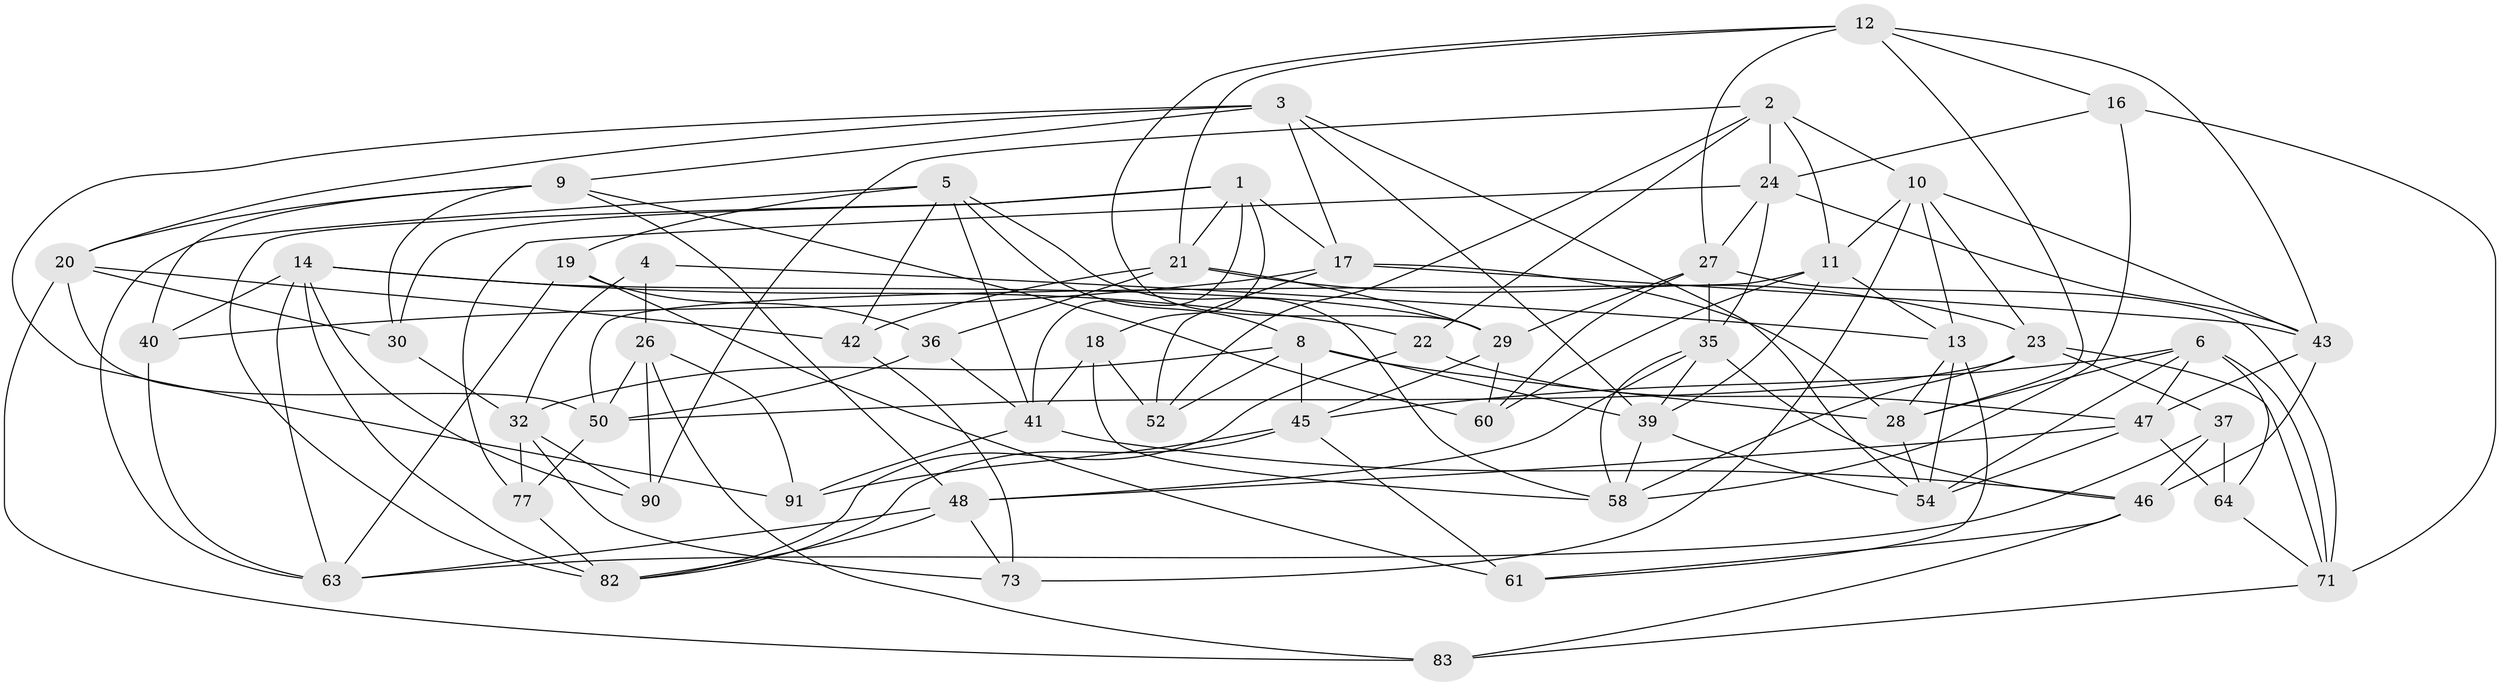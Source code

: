 // original degree distribution, {4: 1.0}
// Generated by graph-tools (version 1.1) at 2025/11/02/27/25 16:11:42]
// undirected, 55 vertices, 145 edges
graph export_dot {
graph [start="1"]
  node [color=gray90,style=filled];
  1 [super="+25"];
  2 [super="+75"];
  3 [super="+7"];
  4;
  5 [super="+34"];
  6 [super="+76"];
  8 [super="+56"];
  9 [super="+15"];
  10 [super="+57"];
  11 [super="+70"];
  12 [super="+59"];
  13 [super="+81"];
  14 [super="+88"];
  16;
  17 [super="+44"];
  18;
  19;
  20 [super="+62"];
  21 [super="+87"];
  22;
  23 [super="+31"];
  24 [super="+33"];
  26 [super="+78"];
  27 [super="+80"];
  28 [super="+38"];
  29 [super="+55"];
  30;
  32 [super="+49"];
  35 [super="+74"];
  36;
  37;
  39 [super="+85"];
  40;
  41 [super="+51"];
  42;
  43 [super="+69"];
  45 [super="+53"];
  46 [super="+65"];
  47 [super="+66"];
  48 [super="+67"];
  50 [super="+68"];
  52;
  54 [super="+72"];
  58 [super="+86"];
  60;
  61;
  63 [super="+89"];
  64;
  71 [super="+79"];
  73;
  77;
  82 [super="+84"];
  83;
  90;
  91;
  1 -- 30;
  1 -- 17;
  1 -- 18;
  1 -- 82;
  1 -- 41;
  1 -- 21;
  2 -- 52;
  2 -- 24;
  2 -- 11;
  2 -- 90;
  2 -- 22;
  2 -- 10;
  3 -- 91;
  3 -- 39;
  3 -- 9;
  3 -- 17;
  3 -- 20;
  3 -- 54;
  4 -- 26 [weight=2];
  4 -- 13;
  4 -- 32;
  5 -- 63;
  5 -- 42;
  5 -- 8;
  5 -- 41;
  5 -- 58;
  5 -- 19;
  6 -- 71;
  6 -- 64;
  6 -- 54;
  6 -- 45;
  6 -- 47;
  6 -- 28;
  8 -- 52;
  8 -- 45;
  8 -- 28;
  8 -- 39;
  8 -- 32;
  9 -- 60;
  9 -- 30;
  9 -- 20;
  9 -- 40;
  9 -- 48;
  10 -- 73;
  10 -- 43;
  10 -- 11;
  10 -- 13;
  10 -- 23;
  11 -- 13;
  11 -- 50;
  11 -- 60;
  11 -- 39;
  12 -- 21;
  12 -- 43;
  12 -- 16;
  12 -- 27;
  12 -- 29;
  12 -- 28;
  13 -- 61;
  13 -- 54;
  13 -- 28;
  14 -- 63;
  14 -- 40;
  14 -- 90;
  14 -- 82;
  14 -- 29;
  14 -- 22;
  16 -- 71;
  16 -- 24;
  16 -- 58;
  17 -- 28;
  17 -- 40;
  17 -- 43;
  17 -- 52;
  18 -- 58;
  18 -- 52;
  18 -- 41;
  19 -- 61;
  19 -- 36;
  19 -- 63;
  20 -- 42;
  20 -- 50;
  20 -- 83;
  20 -- 30;
  21 -- 23;
  21 -- 36;
  21 -- 42;
  21 -- 29;
  22 -- 82;
  22 -- 47;
  23 -- 50;
  23 -- 37;
  23 -- 71;
  23 -- 58;
  24 -- 27;
  24 -- 43;
  24 -- 35;
  24 -- 77;
  26 -- 90;
  26 -- 50;
  26 -- 91;
  26 -- 83;
  27 -- 35;
  27 -- 60;
  27 -- 29;
  27 -- 71;
  28 -- 54;
  29 -- 60;
  29 -- 45;
  30 -- 32;
  32 -- 73;
  32 -- 90;
  32 -- 77;
  35 -- 46;
  35 -- 39;
  35 -- 48;
  35 -- 58;
  36 -- 41;
  36 -- 50;
  37 -- 46;
  37 -- 63;
  37 -- 64;
  39 -- 58;
  39 -- 54;
  40 -- 63;
  41 -- 91;
  41 -- 46;
  42 -- 73;
  43 -- 47;
  43 -- 46;
  45 -- 91;
  45 -- 82;
  45 -- 61;
  46 -- 61;
  46 -- 83;
  47 -- 64;
  47 -- 48;
  47 -- 54;
  48 -- 73;
  48 -- 63;
  48 -- 82;
  50 -- 77;
  64 -- 71;
  71 -- 83;
  77 -- 82;
}
